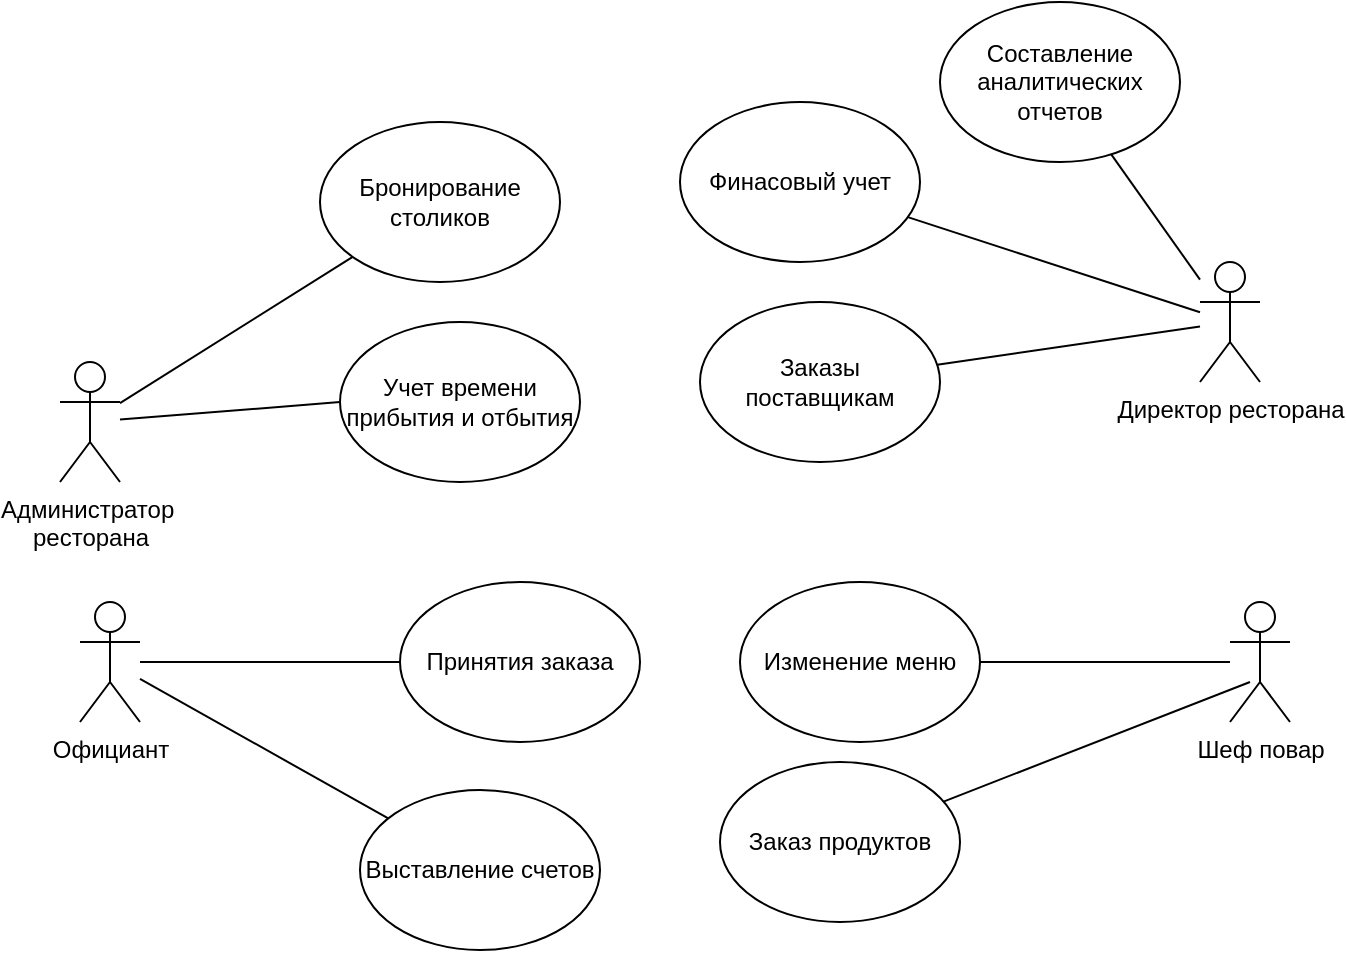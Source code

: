 <mxfile version="24.2.1" type="device">
  <diagram name="Page-1" id="SRrZFH9DbHDcdsiVShLR">
    <mxGraphModel dx="1002" dy="575" grid="1" gridSize="10" guides="1" tooltips="1" connect="1" arrows="1" fold="1" page="1" pageScale="1" pageWidth="1169" pageHeight="827" math="0" shadow="0">
      <root>
        <mxCell id="0" />
        <mxCell id="1" parent="0" />
        <mxCell id="1C8e4hVR9XyADJ3iH7eI-1" value="Администратор&amp;nbsp;&lt;div&gt;ресторана&lt;/div&gt;" style="shape=umlActor;verticalLabelPosition=bottom;verticalAlign=top;html=1;outlineConnect=0;" vertex="1" parent="1">
          <mxGeometry x="80" y="200" width="30" height="60" as="geometry" />
        </mxCell>
        <mxCell id="1C8e4hVR9XyADJ3iH7eI-2" value="Официант" style="shape=umlActor;verticalLabelPosition=bottom;verticalAlign=top;html=1;outlineConnect=0;" vertex="1" parent="1">
          <mxGeometry x="90" y="320" width="30" height="60" as="geometry" />
        </mxCell>
        <mxCell id="1C8e4hVR9XyADJ3iH7eI-3" value="Шеф повар" style="shape=umlActor;verticalLabelPosition=bottom;verticalAlign=top;html=1;outlineConnect=0;" vertex="1" parent="1">
          <mxGeometry x="665" y="320" width="30" height="60" as="geometry" />
        </mxCell>
        <mxCell id="1C8e4hVR9XyADJ3iH7eI-4" value="Бронирование столиков" style="ellipse;whiteSpace=wrap;html=1;" vertex="1" parent="1">
          <mxGeometry x="210" y="80" width="120" height="80" as="geometry" />
        </mxCell>
        <mxCell id="1C8e4hVR9XyADJ3iH7eI-5" value="Принятия заказа" style="ellipse;whiteSpace=wrap;html=1;" vertex="1" parent="1">
          <mxGeometry x="250" y="310" width="120" height="80" as="geometry" />
        </mxCell>
        <mxCell id="1C8e4hVR9XyADJ3iH7eI-6" value="" style="endArrow=none;html=1;rounded=0;" edge="1" parent="1" source="1C8e4hVR9XyADJ3iH7eI-1" target="1C8e4hVR9XyADJ3iH7eI-4">
          <mxGeometry width="50" height="50" relative="1" as="geometry">
            <mxPoint x="370" y="410" as="sourcePoint" />
            <mxPoint x="420" y="360" as="targetPoint" />
          </mxGeometry>
        </mxCell>
        <mxCell id="1C8e4hVR9XyADJ3iH7eI-8" value="" style="endArrow=none;html=1;rounded=0;" edge="1" parent="1" source="1C8e4hVR9XyADJ3iH7eI-2" target="1C8e4hVR9XyADJ3iH7eI-5">
          <mxGeometry width="50" height="50" relative="1" as="geometry">
            <mxPoint x="140" y="261" as="sourcePoint" />
            <mxPoint x="280" y="267" as="targetPoint" />
          </mxGeometry>
        </mxCell>
        <mxCell id="1C8e4hVR9XyADJ3iH7eI-11" value="Изменение меню" style="ellipse;whiteSpace=wrap;html=1;" vertex="1" parent="1">
          <mxGeometry x="420" y="310" width="120" height="80" as="geometry" />
        </mxCell>
        <mxCell id="1C8e4hVR9XyADJ3iH7eI-15" value="" style="endArrow=none;html=1;rounded=0;" edge="1" parent="1" source="1C8e4hVR9XyADJ3iH7eI-11" target="1C8e4hVR9XyADJ3iH7eI-3">
          <mxGeometry width="50" height="50" relative="1" as="geometry">
            <mxPoint x="365" y="320" as="sourcePoint" />
            <mxPoint x="415" y="270" as="targetPoint" />
          </mxGeometry>
        </mxCell>
        <mxCell id="1C8e4hVR9XyADJ3iH7eI-17" value="Учет времени прибытия и отбытия" style="ellipse;whiteSpace=wrap;html=1;" vertex="1" parent="1">
          <mxGeometry x="220" y="180" width="120" height="80" as="geometry" />
        </mxCell>
        <mxCell id="1C8e4hVR9XyADJ3iH7eI-19" value="" style="endArrow=none;html=1;rounded=0;entryX=0;entryY=0.5;entryDx=0;entryDy=0;" edge="1" parent="1" source="1C8e4hVR9XyADJ3iH7eI-1" target="1C8e4hVR9XyADJ3iH7eI-17">
          <mxGeometry width="50" height="50" relative="1" as="geometry">
            <mxPoint x="120" y="231" as="sourcePoint" />
            <mxPoint x="236" y="157" as="targetPoint" />
          </mxGeometry>
        </mxCell>
        <mxCell id="1C8e4hVR9XyADJ3iH7eI-21" value="Директор ресторана" style="shape=umlActor;verticalLabelPosition=bottom;verticalAlign=top;html=1;outlineConnect=0;" vertex="1" parent="1">
          <mxGeometry x="650" y="150" width="30" height="60" as="geometry" />
        </mxCell>
        <mxCell id="1C8e4hVR9XyADJ3iH7eI-22" value="Заказы поставщикам" style="ellipse;whiteSpace=wrap;html=1;" vertex="1" parent="1">
          <mxGeometry x="400" y="170" width="120" height="80" as="geometry" />
        </mxCell>
        <mxCell id="1C8e4hVR9XyADJ3iH7eI-23" value="" style="endArrow=none;html=1;rounded=0;" edge="1" parent="1" source="1C8e4hVR9XyADJ3iH7eI-21" target="1C8e4hVR9XyADJ3iH7eI-22">
          <mxGeometry width="50" height="50" relative="1" as="geometry">
            <mxPoint x="910" y="240" as="sourcePoint" />
            <mxPoint x="960" y="190" as="targetPoint" />
          </mxGeometry>
        </mxCell>
        <mxCell id="1C8e4hVR9XyADJ3iH7eI-24" value="Финасовый учет" style="ellipse;whiteSpace=wrap;html=1;" vertex="1" parent="1">
          <mxGeometry x="390" y="70" width="120" height="80" as="geometry" />
        </mxCell>
        <mxCell id="1C8e4hVR9XyADJ3iH7eI-25" value="" style="endArrow=none;html=1;rounded=0;" edge="1" parent="1" source="1C8e4hVR9XyADJ3iH7eI-21" target="1C8e4hVR9XyADJ3iH7eI-24">
          <mxGeometry width="50" height="50" relative="1" as="geometry">
            <mxPoint x="660" y="61" as="sourcePoint" />
            <mxPoint x="776" y="-13" as="targetPoint" />
          </mxGeometry>
        </mxCell>
        <mxCell id="1C8e4hVR9XyADJ3iH7eI-29" value="Заказ продуктов" style="ellipse;whiteSpace=wrap;html=1;" vertex="1" parent="1">
          <mxGeometry x="410" y="400" width="120" height="80" as="geometry" />
        </mxCell>
        <mxCell id="1C8e4hVR9XyADJ3iH7eI-30" value="" style="endArrow=none;html=1;rounded=0;" edge="1" parent="1" source="1C8e4hVR9XyADJ3iH7eI-29">
          <mxGeometry width="50" height="50" relative="1" as="geometry">
            <mxPoint x="550" y="360" as="sourcePoint" />
            <mxPoint x="675" y="360" as="targetPoint" />
          </mxGeometry>
        </mxCell>
        <mxCell id="1C8e4hVR9XyADJ3iH7eI-31" value="Выставление счетов" style="ellipse;whiteSpace=wrap;html=1;" vertex="1" parent="1">
          <mxGeometry x="230" y="414" width="120" height="80" as="geometry" />
        </mxCell>
        <mxCell id="1C8e4hVR9XyADJ3iH7eI-32" value="" style="endArrow=none;html=1;rounded=0;" edge="1" parent="1" source="1C8e4hVR9XyADJ3iH7eI-2" target="1C8e4hVR9XyADJ3iH7eI-31">
          <mxGeometry width="50" height="50" relative="1" as="geometry">
            <mxPoint x="130" y="360" as="sourcePoint" />
            <mxPoint x="260" y="360" as="targetPoint" />
          </mxGeometry>
        </mxCell>
        <mxCell id="1C8e4hVR9XyADJ3iH7eI-33" value="Составление аналитических отчетов" style="ellipse;whiteSpace=wrap;html=1;" vertex="1" parent="1">
          <mxGeometry x="520" y="20" width="120" height="80" as="geometry" />
        </mxCell>
        <mxCell id="1C8e4hVR9XyADJ3iH7eI-34" value="" style="endArrow=none;html=1;rounded=0;" edge="1" parent="1" source="1C8e4hVR9XyADJ3iH7eI-21" target="1C8e4hVR9XyADJ3iH7eI-33">
          <mxGeometry width="50" height="50" relative="1" as="geometry">
            <mxPoint x="660" y="185" as="sourcePoint" />
            <mxPoint x="514" y="138" as="targetPoint" />
          </mxGeometry>
        </mxCell>
      </root>
    </mxGraphModel>
  </diagram>
</mxfile>
